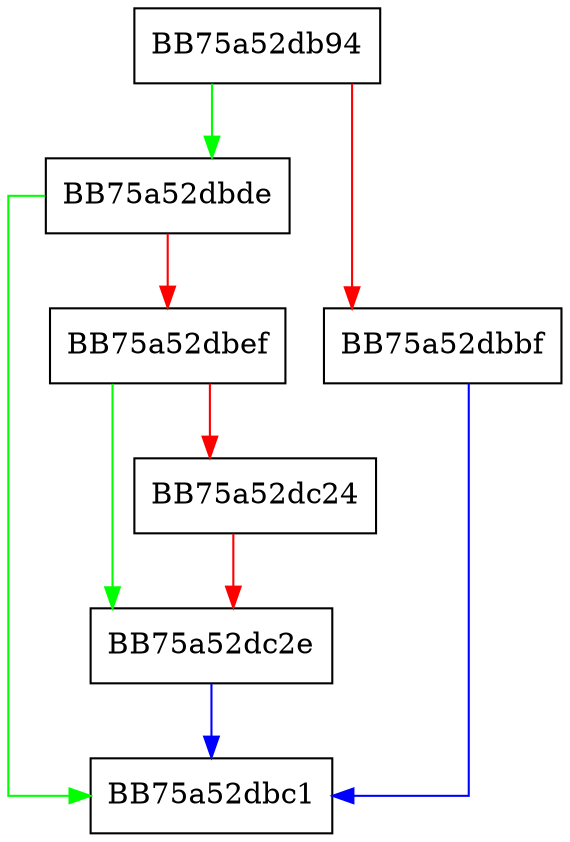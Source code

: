 digraph ProcessEndOfBuffer {
  node [shape="box"];
  graph [splines=ortho];
  BB75a52db94 -> BB75a52dbde [color="green"];
  BB75a52db94 -> BB75a52dbbf [color="red"];
  BB75a52dbbf -> BB75a52dbc1 [color="blue"];
  BB75a52dbde -> BB75a52dbc1 [color="green"];
  BB75a52dbde -> BB75a52dbef [color="red"];
  BB75a52dbef -> BB75a52dc2e [color="green"];
  BB75a52dbef -> BB75a52dc24 [color="red"];
  BB75a52dc24 -> BB75a52dc2e [color="red"];
  BB75a52dc2e -> BB75a52dbc1 [color="blue"];
}